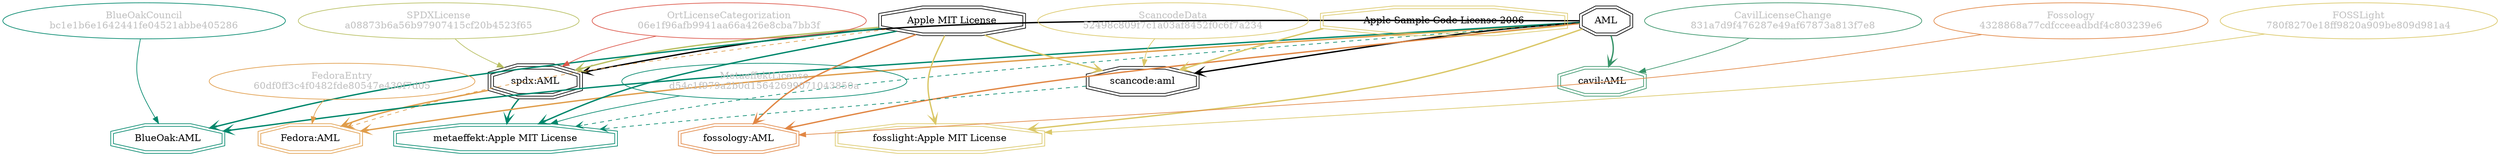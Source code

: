 strict digraph {
    node [shape=box];
    graph [splines=curved];
    128 [label="SPDXLicense\na08873b6a56b97907415cf20b4523f65"
        ,fontcolor=gray
        ,color="#b8bf62"
        ,fillcolor="beige;1"
        ,shape=ellipse];
    129 [label="spdx:AML"
        ,shape=tripleoctagon];
    130 [label=AML
        ,shape=doubleoctagon];
    131 [label="Apple MIT License"
        ,shape=doubleoctagon];
    5819 [label="FedoraEntry\n60df0ff3c4f0482fde80547e430f7d05"
         ,fontcolor=gray
         ,color="#e09d4b"
         ,fillcolor="beige;1"
         ,shape=ellipse];
    5820 [label="Fedora:AML"
         ,color="#e09d4b"
         ,shape=doubleoctagon];
    8749 [label="BlueOakCouncil\nbc1e1b6e1642441fe04521abbe405286"
         ,fontcolor=gray
         ,color="#00876c"
         ,fillcolor="beige;1"
         ,shape=ellipse];
    8750 [label="BlueOak:AML"
         ,color="#00876c"
         ,shape=doubleoctagon];
    11736 [label="ScancodeData\n52498c809f7c1a03af8452f0c6f7a234"
          ,fontcolor=gray
          ,color="#dac767"
          ,fillcolor="beige;1"
          ,shape=ellipse];
    11737 [label="scancode:aml"
          ,shape=doubleoctagon];
    11738 [label="Apple Sample Code License 2006"
          ,color="#dac767"
          ,shape=doubleoctagon];
    27796 [label="Fossology\n4328868a77cdfcceeadbdf4c803239e6"
          ,fontcolor=gray
          ,color="#e18745"
          ,fillcolor="beige;1"
          ,shape=ellipse];
    27797 [label="fossology:AML"
          ,color="#e18745"
          ,shape=doubleoctagon];
    28580 [label="OrtLicenseCategorization\n06e1f96afb9941aa66a426e8cba7bb3f"
          ,fontcolor=gray
          ,color="#dc574a"
          ,fillcolor="beige;1"
          ,shape=ellipse];
    36446 [label="CavilLicenseChange\n831a7d9f476287e49af67873a813f7e8"
          ,fontcolor=gray
          ,color="#379469"
          ,fillcolor="beige;1"
          ,shape=ellipse];
    36447 [label="cavil:AML"
          ,color="#379469"
          ,shape=doubleoctagon];
    38642 [label="MetaeffektLicense\nd54c1f979a2b0d15642699071043850a"
          ,fontcolor=gray
          ,color="#00876c"
          ,fillcolor="beige;1"
          ,shape=ellipse];
    38643 [label="metaeffekt:Apple MIT License"
          ,color="#00876c"
          ,shape=doubleoctagon];
    51037 [label="FOSSLight\n780f8270e18ff9820a909be809d981a4"
          ,fontcolor=gray
          ,color="#dac767"
          ,fillcolor="beige;1"
          ,shape=ellipse];
    51038 [label="fosslight:Apple MIT License"
          ,color="#dac767"
          ,shape=doubleoctagon];
    128 -> 129 [weight=0.5
               ,color="#b8bf62"];
    129 -> 5820 [style=bold
                ,arrowhead=vee
                ,weight=0.7
                ,color="#e09d4b"];
    129 -> 38643 [style=bold
                 ,arrowhead=vee
                 ,weight=0.7
                 ,color="#00876c"];
    130 -> 129 [style=bold
               ,arrowhead=vee
               ,weight=0.7];
    130 -> 5820 [style=bold
                ,arrowhead=vee
                ,weight=0.7
                ,color="#e09d4b"];
    130 -> 5820 [style=bold
                ,arrowhead=vee
                ,weight=0.7
                ,color="#e09d4b"];
    130 -> 8750 [style=bold
                ,arrowhead=vee
                ,weight=0.7
                ,color="#00876c"];
    130 -> 11737 [style=bold
                 ,arrowhead=vee
                 ,weight=0.7];
    130 -> 27797 [style=bold
                 ,arrowhead=vee
                 ,weight=0.7
                 ,color="#e18745"];
    130 -> 36447 [style=bold
                 ,arrowhead=vee
                 ,weight=0.7
                 ,color="#379469"];
    130 -> 36447 [style=bold
                 ,arrowhead=vee
                 ,weight=0.7
                 ,color="#379469"];
    130 -> 38643 [style=dashed
                 ,arrowhead=vee
                 ,weight=0.5
                 ,color="#00876c"];
    130 -> 51038 [style=bold
                 ,arrowhead=vee
                 ,weight=0.7
                 ,color="#dac767"];
    131 -> 129 [style=bold
               ,arrowhead=vee
               ,weight=0.7
               ,color="#b8bf62"];
    131 -> 5820 [style=dashed
                ,arrowhead=vee
                ,weight=0.5
                ,color="#e09d4b"];
    131 -> 8750 [style=bold
                ,arrowhead=vee
                ,weight=0.7
                ,color="#00876c"];
    131 -> 11737 [style=bold
                 ,arrowhead=vee
                 ,weight=0.7
                 ,color="#dac767"];
    131 -> 27797 [style=bold
                 ,arrowhead=vee
                 ,weight=0.7
                 ,color="#e18745"];
    131 -> 38643 [style=bold
                 ,arrowhead=vee
                 ,weight=0.7
                 ,color="#00876c"];
    131 -> 38643 [style=bold
                 ,arrowhead=vee
                 ,weight=0.7
                 ,color="#00876c"];
    131 -> 51038 [style=bold
                 ,arrowhead=vee
                 ,weight=0.7
                 ,color="#dac767"];
    5819 -> 5820 [weight=0.5
                 ,color="#e09d4b"];
    8749 -> 8750 [weight=0.5
                 ,color="#00876c"];
    11736 -> 11737 [weight=0.5
                   ,color="#dac767"];
    11737 -> 38643 [style=dashed
                   ,arrowhead=vee
                   ,weight=0.5
                   ,color="#00876c"];
    11738 -> 11737 [style=bold
                   ,arrowhead=vee
                   ,weight=0.7
                   ,color="#dac767"];
    27796 -> 27797 [weight=0.5
                   ,color="#e18745"];
    28580 -> 129 [weight=0.5
                 ,color="#dc574a"];
    36446 -> 36447 [weight=0.5
                   ,color="#379469"];
    38642 -> 38643 [weight=0.5
                   ,color="#00876c"];
    51037 -> 51038 [weight=0.5
                   ,color="#dac767"];
}
